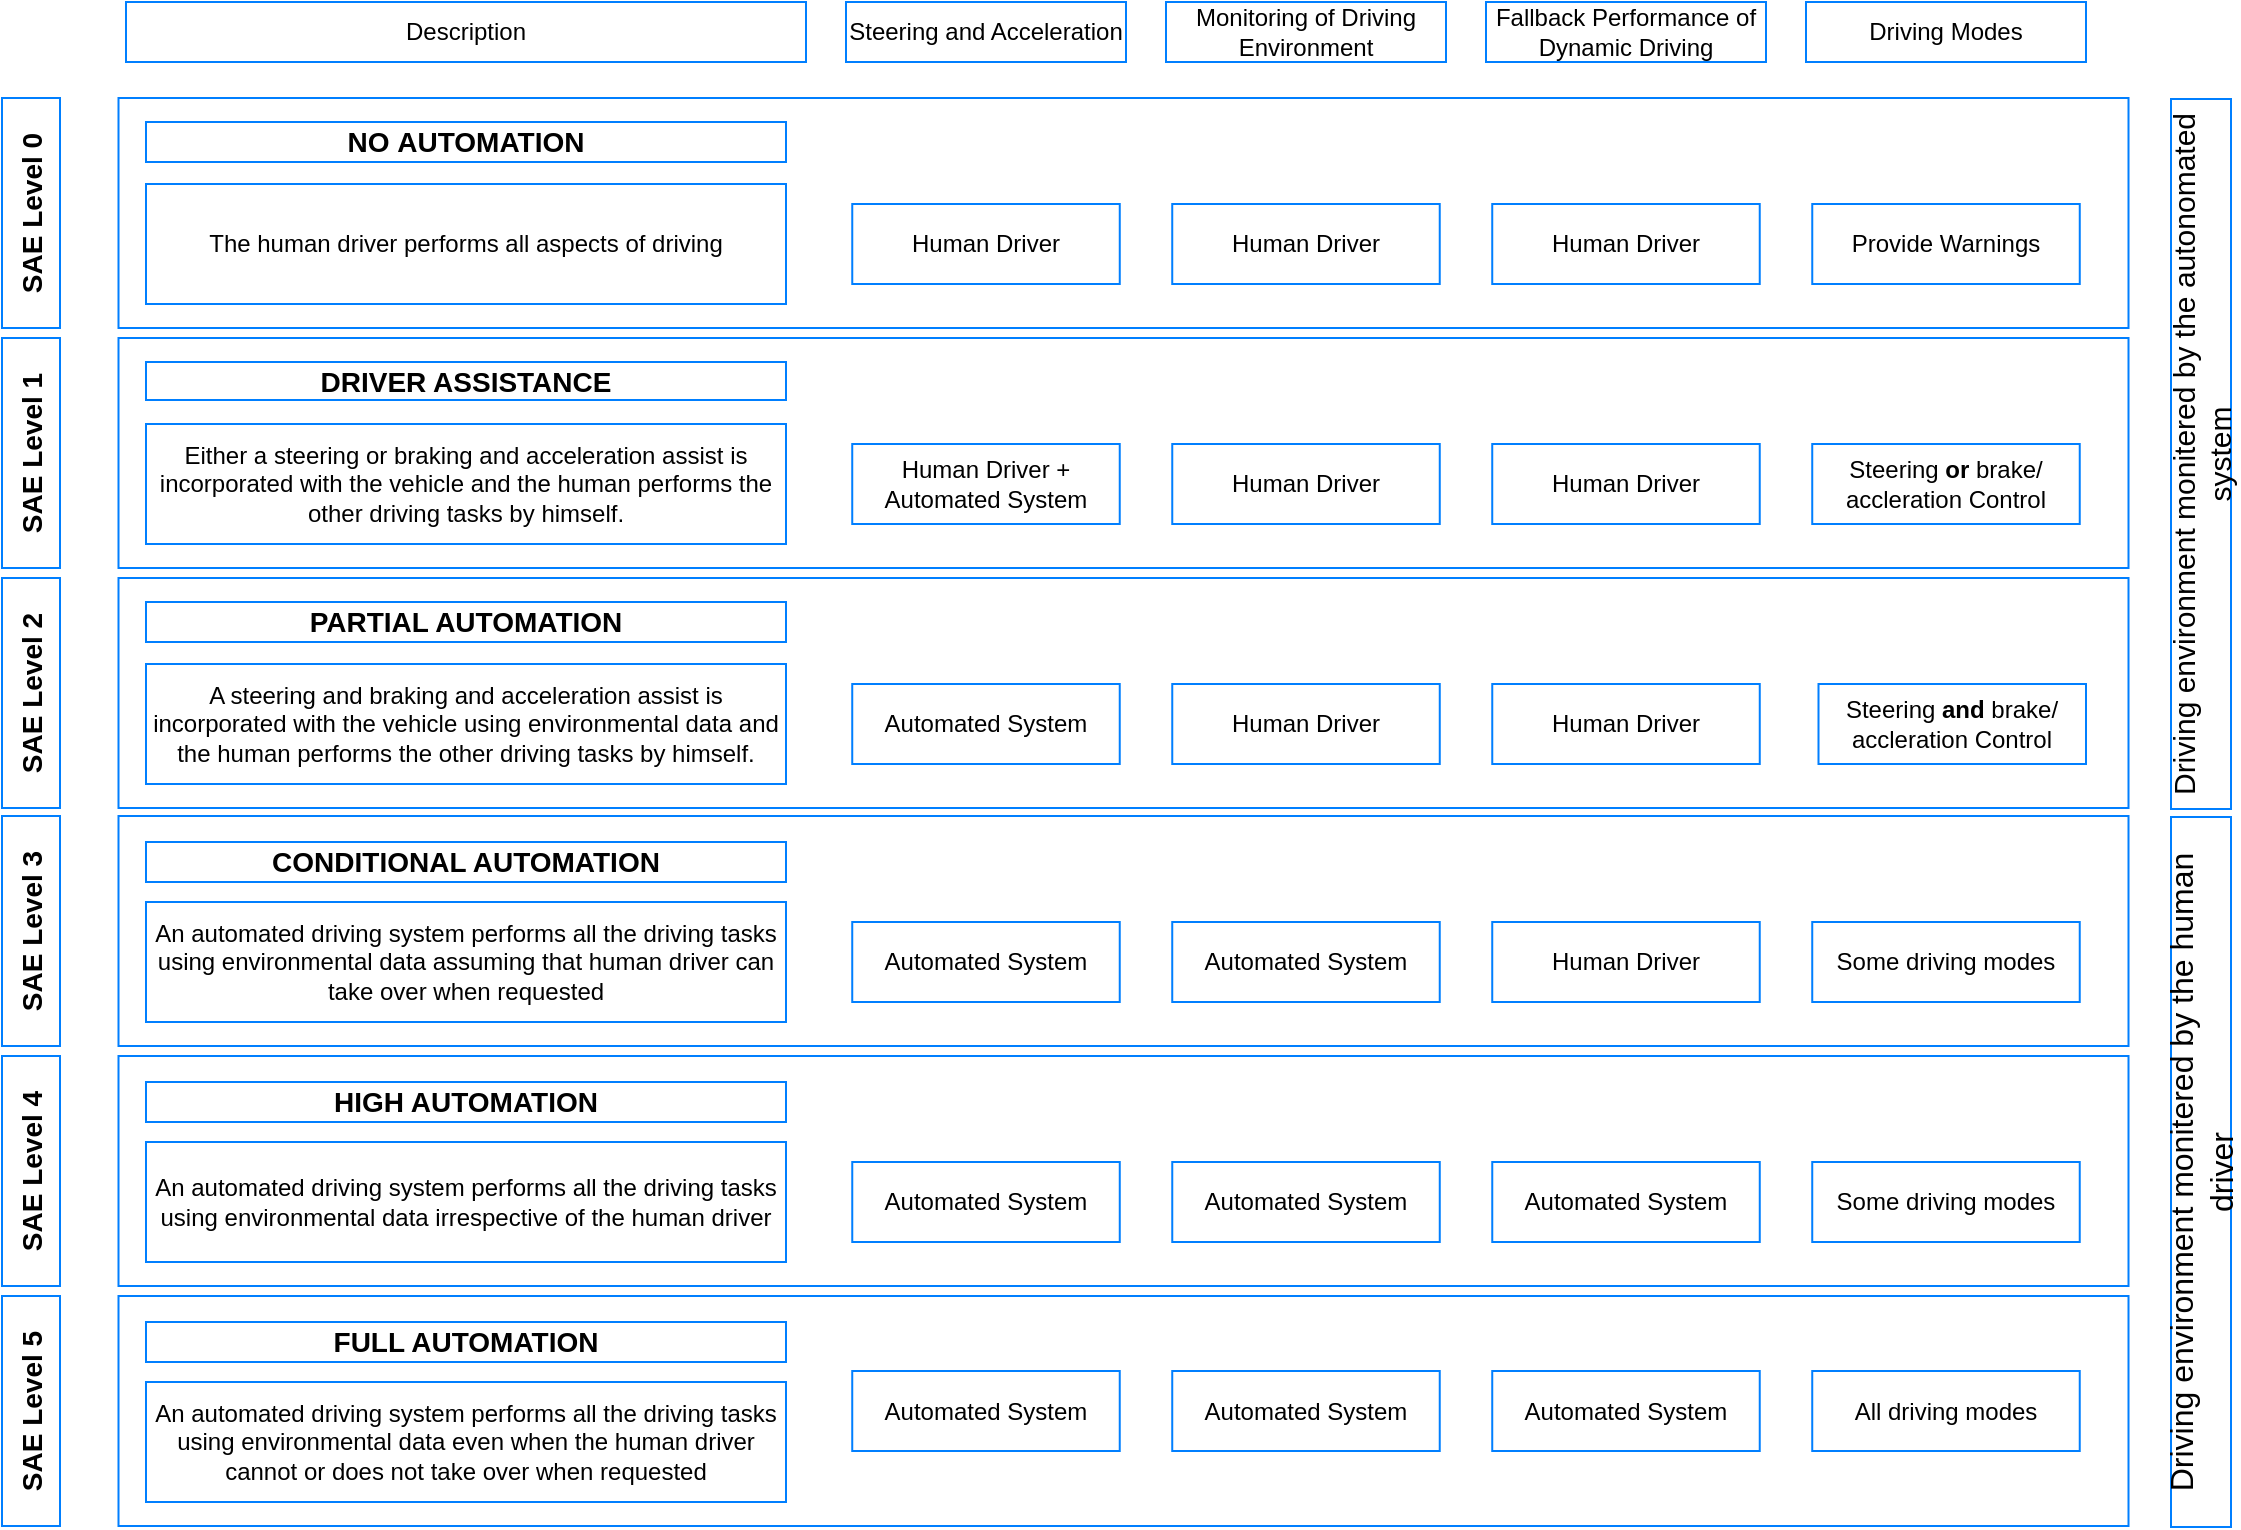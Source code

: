<mxfile version="20.2.3" type="device" pages="2"><diagram id="Iwc4anT9Prc9AWTUPJkm" name="Page-1"><mxGraphModel dx="1318" dy="-219" grid="1" gridSize="10" guides="1" tooltips="1" connect="1" arrows="1" fold="1" page="1" pageScale="1" pageWidth="850" pageHeight="1100" math="0" shadow="0"><root><mxCell id="0"/><mxCell id="1" parent="0"/><mxCell id="2W27AQRd_PUc8m5v89Cc-66" value="" style="rounded=0;whiteSpace=wrap;html=1;rotation=-90;fillColor=none;strokeColor=#007FFF;" parent="1" vertex="1"><mxGeometry x="591.25" y="1692" width="115" height="1005" as="geometry"/></mxCell><mxCell id="2W27AQRd_PUc8m5v89Cc-65" value="" style="rounded=0;whiteSpace=wrap;html=1;rotation=-90;fillColor=none;strokeColor=#007FFF;" parent="1" vertex="1"><mxGeometry x="591.25" y="1572" width="115" height="1005" as="geometry"/></mxCell><mxCell id="2W27AQRd_PUc8m5v89Cc-64" value="" style="rounded=0;whiteSpace=wrap;html=1;rotation=-90;fillColor=none;strokeColor=#007FFF;" parent="1" vertex="1"><mxGeometry x="591.25" y="1452" width="115" height="1005" as="geometry"/></mxCell><mxCell id="2W27AQRd_PUc8m5v89Cc-63" value="" style="rounded=0;whiteSpace=wrap;html=1;rotation=-90;fillColor=none;strokeColor=#007FFF;" parent="1" vertex="1"><mxGeometry x="591.25" y="1333" width="115" height="1005" as="geometry"/></mxCell><mxCell id="2W27AQRd_PUc8m5v89Cc-62" value="" style="rounded=0;whiteSpace=wrap;html=1;rotation=-90;fillColor=none;strokeColor=#007FFF;" parent="1" vertex="1"><mxGeometry x="591.25" y="1213" width="115" height="1005" as="geometry"/></mxCell><mxCell id="2W27AQRd_PUc8m5v89Cc-61" value="" style="rounded=0;whiteSpace=wrap;html=1;rotation=-90;fillColor=none;strokeColor=#007FFF;" parent="1" vertex="1"><mxGeometry x="591.25" y="1093" width="115" height="1005" as="geometry"/></mxCell><mxCell id="2W27AQRd_PUc8m5v89Cc-1" value="&lt;font style=&quot;font-size: 16px&quot;&gt;Driving environment monitered by the human driver&lt;/font&gt;" style="rounded=0;whiteSpace=wrap;html=1;rotation=-90;gradientColor=#ffa500;fillColor=none;strokeColor=#007FFF;" parent="1" vertex="1"><mxGeometry x="1010" y="2060" width="355" height="30" as="geometry"/></mxCell><mxCell id="2W27AQRd_PUc8m5v89Cc-2" value="&lt;font style=&quot;font-size: 15px&quot;&gt;Driving environment monitered by the autonomated system&lt;/font&gt;" style="rounded=0;whiteSpace=wrap;html=1;rotation=-90;gradientColor=#7ea6e0;fillColor=none;strokeColor=#007FFF;" parent="1" vertex="1"><mxGeometry x="1010" y="1701" width="355" height="30" as="geometry"/></mxCell><mxCell id="2W27AQRd_PUc8m5v89Cc-3" value="&lt;font style=&quot;font-size: 14px&quot;&gt;&lt;b&gt;SAE Level 0&lt;/b&gt;&lt;/font&gt;" style="rounded=0;whiteSpace=wrap;html=1;rotation=-90;fillColor=none;strokeColor=#007FFF;" parent="1" vertex="1"><mxGeometry x="45.0" y="1581" width="115" height="29" as="geometry"/></mxCell><mxCell id="2W27AQRd_PUc8m5v89Cc-15" value="Steering and Acceleration" style="rounded=0;whiteSpace=wrap;html=1;gradientColor=#ffd966;fillColor=none;strokeColor=#007FFF;" parent="1" vertex="1"><mxGeometry x="510" y="1490" width="140" height="30" as="geometry"/></mxCell><mxCell id="2W27AQRd_PUc8m5v89Cc-16" value="Monitoring of Driving Environment" style="rounded=0;whiteSpace=wrap;html=1;fillColor=none;strokeColor=#007FFF;" parent="1" vertex="1"><mxGeometry x="670" y="1490" width="140" height="30" as="geometry"/></mxCell><mxCell id="2W27AQRd_PUc8m5v89Cc-17" value="Fallback Performance of Dynamic Driving" style="rounded=0;whiteSpace=wrap;html=1;fillColor=none;strokeColor=#007FFF;" parent="1" vertex="1"><mxGeometry x="830" y="1490" width="140" height="30" as="geometry"/></mxCell><mxCell id="2W27AQRd_PUc8m5v89Cc-18" value="Driving Modes" style="rounded=0;whiteSpace=wrap;html=1;fillColor=none;strokeColor=#007FFF;" parent="1" vertex="1"><mxGeometry x="990" y="1490" width="140" height="30" as="geometry"/></mxCell><mxCell id="2W27AQRd_PUc8m5v89Cc-19" value="&lt;p style=&quot;font-size: 14px&quot;&gt;&lt;font style=&quot;font-size: 14px&quot;&gt;&lt;b&gt;NO&amp;nbsp;&lt;/b&gt;&lt;/font&gt;&lt;font style=&quot;font-size: 14px&quot;&gt;&lt;b&gt;AUTOMATION&lt;/b&gt;&lt;/font&gt;&lt;/p&gt;" style="rounded=0;whiteSpace=wrap;html=1;rotation=0;align=center;fillColor=none;strokeColor=#007FFF;" parent="1" vertex="1"><mxGeometry x="160" y="1550" width="320" height="20" as="geometry"/></mxCell><mxCell id="2W27AQRd_PUc8m5v89Cc-20" value="&lt;p&gt;&lt;span style=&quot;font-size: 14px&quot;&gt;&lt;b&gt;DRIVER ASSISTANCE&lt;/b&gt;&lt;/span&gt;&lt;/p&gt;" style="rounded=0;whiteSpace=wrap;html=1;rotation=0;fillColor=none;strokeColor=#007FFF;" parent="1" vertex="1"><mxGeometry x="160" y="1670" width="320" height="19" as="geometry"/></mxCell><mxCell id="2W27AQRd_PUc8m5v89Cc-21" value="&lt;p&gt;&lt;span style=&quot;font-size: 14px&quot;&gt;&lt;b&gt;PARTIAL AUTOMATION&lt;/b&gt;&lt;/span&gt;&lt;/p&gt;" style="rounded=0;whiteSpace=wrap;html=1;rotation=0;fillColor=none;strokeColor=#007FFF;" parent="1" vertex="1"><mxGeometry x="160" y="1790" width="320" height="20" as="geometry"/></mxCell><mxCell id="2W27AQRd_PUc8m5v89Cc-22" value="&lt;p&gt;&lt;span style=&quot;font-size: 14px&quot;&gt;&lt;b&gt;CONDITIONAL AUTOMATION&lt;/b&gt;&lt;/span&gt;&lt;/p&gt;" style="rounded=0;whiteSpace=wrap;html=1;rotation=0;fillColor=none;strokeColor=#007FFF;" parent="1" vertex="1"><mxGeometry x="160" y="1910" width="320" height="20" as="geometry"/></mxCell><mxCell id="2W27AQRd_PUc8m5v89Cc-23" value="&lt;p&gt;&lt;span style=&quot;font-size: 14px&quot;&gt;&lt;b&gt;HIGH AUTOMATION&lt;/b&gt;&lt;/span&gt;&lt;/p&gt;" style="rounded=0;whiteSpace=wrap;html=1;rotation=0;fillColor=none;strokeColor=#007FFF;" parent="1" vertex="1"><mxGeometry x="160" y="2030" width="320" height="20" as="geometry"/></mxCell><mxCell id="2W27AQRd_PUc8m5v89Cc-24" value="&lt;p&gt;&lt;span style=&quot;font-size: 14px&quot;&gt;&lt;b&gt;FULL AUTOMATION&lt;/b&gt;&lt;/span&gt;&lt;/p&gt;" style="rounded=0;whiteSpace=wrap;html=1;rotation=0;fillColor=none;strokeColor=#007FFF;" parent="1" vertex="1"><mxGeometry x="160" y="2150" width="320" height="20" as="geometry"/></mxCell><mxCell id="2W27AQRd_PUc8m5v89Cc-25" value="The human driver performs all aspects of driving" style="rounded=0;whiteSpace=wrap;html=1;fillColor=none;strokeColor=#007FFF;" parent="1" vertex="1"><mxGeometry x="160" y="1581" width="320" height="60" as="geometry"/></mxCell><mxCell id="2W27AQRd_PUc8m5v89Cc-26" value="Either a steering or braking and acceleration assist is incorporated with the vehicle and the human performs the other driving tasks by himself.&lt;span style=&quot;color: rgba(0 , 0 , 0 , 0) ; font-family: monospace ; font-size: 0px&quot;&gt;%3CmxGraphModel%3E%3Croot%3E%3CmxCell%20id%3D%220%22%2F%3E%3CmxCell%20id%3D%221%22%20parent%3D%220%22%2F%3E%3CmxCell%20id%3D%222%22%20value%3D%22The%20human%20driver%20performs%20all%20aspects%20of%20driving%22%20style%3D%22rounded%3D0%3BwhiteSpace%3Dwrap%3Bhtml%3D1%3B%22%20vertex%3D%221%22%20parent%3D%221%22%3E%3CmxGeometry%20x%3D%22352.5%22%20y%3D%22300%22%20width%3D%22125%22%20height%3D%22130%22%20as%3D%22geometry%22%2F%3E%3C%2FmxCell%3E%3C%2Froot%3E%3C%2FmxGraphModel%3E&lt;/span&gt;" style="rounded=0;whiteSpace=wrap;html=1;fillColor=none;strokeColor=#007FFF;" parent="1" vertex="1"><mxGeometry x="160" y="1701" width="320" height="60" as="geometry"/></mxCell><mxCell id="2W27AQRd_PUc8m5v89Cc-27" value="&lt;span&gt;A steering and braking and acceleration assist is incorporated with the vehicle using environmental data and the human performs the other driving tasks by himself.&lt;/span&gt;&lt;span style=&quot;color: rgba(0 , 0 , 0 , 0) ; font-family: monospace ; font-size: 0px&quot;&gt;%3CmxGraphModel%3E%3Croot%3E%3CmxCell%20id%3D%220%22%2F%3E%3CmxCell%20id%3D%221%22%20parent%3D%220%22%2F%3E%3CmxCell%20id%3D%222%22%20value%3D%22The%20human%20driver%20performs%20all%20aspects%20of%20driving%22%20style%3D%22rounded%3D0%3BwhiteSpace%3Dwrap%3Bhtml%3D1%3B%22%20vertex%3D%221%22%20parent%3D%221%22%3E%3CmxGeometry%20x%3D%22352.5%22%20y%3D%22300%22%20width%3D%22125%22%20height%3D%22130%22%20as%3D%22geometry%22%2F%3E%3C%2FmxCell%3E%3C%2Froot%3E%3C%2FmxGraphModel%3E&lt;/span&gt;" style="rounded=0;whiteSpace=wrap;html=1;fillColor=none;strokeColor=#007FFF;" parent="1" vertex="1"><mxGeometry x="160" y="1821" width="320" height="60" as="geometry"/></mxCell><mxCell id="2W27AQRd_PUc8m5v89Cc-28" value="An automated driving system performs all the driving tasks using environmental data assuming that human driver can take over when requested" style="rounded=0;whiteSpace=wrap;html=1;align=center;fillColor=none;strokeColor=#007FFF;" parent="1" vertex="1"><mxGeometry x="160" y="1940" width="320" height="60" as="geometry"/></mxCell><mxCell id="2W27AQRd_PUc8m5v89Cc-29" value="An automated driving system performs all the driving tasks using environmental data even when the human driver cannot or does not take over when requested" style="rounded=0;whiteSpace=wrap;html=1;align=center;fillColor=none;strokeColor=#007FFF;" parent="1" vertex="1"><mxGeometry x="160" y="2180" width="320" height="60" as="geometry"/></mxCell><mxCell id="2W27AQRd_PUc8m5v89Cc-30" value="An automated driving system performs all the driving tasks using environmental data irrespective of the human driver" style="rounded=0;whiteSpace=wrap;html=1;align=center;fillColor=none;strokeColor=#007FFF;" parent="1" vertex="1"><mxGeometry x="160" y="2060" width="320" height="60" as="geometry"/></mxCell><mxCell id="2W27AQRd_PUc8m5v89Cc-32" value="Human Driver" style="rounded=0;whiteSpace=wrap;html=1;fillColor=none;strokeColor=#007FFF;" parent="1" vertex="1"><mxGeometry x="673.12" y="1591" width="133.75" height="40" as="geometry"/></mxCell><mxCell id="2W27AQRd_PUc8m5v89Cc-33" value="Human Driver" style="rounded=0;whiteSpace=wrap;html=1;fillColor=none;strokeColor=#007FFF;" parent="1" vertex="1"><mxGeometry x="833.12" y="1591" width="133.75" height="40" as="geometry"/></mxCell><mxCell id="2W27AQRd_PUc8m5v89Cc-34" value="Provide Warnings" style="rounded=0;whiteSpace=wrap;html=1;fillColor=none;strokeColor=#007FFF;" parent="1" vertex="1"><mxGeometry x="993.13" y="1591" width="133.75" height="40" as="geometry"/></mxCell><mxCell id="2W27AQRd_PUc8m5v89Cc-35" value="Human Driver + Automated System" style="rounded=0;whiteSpace=wrap;html=1;fillColor=none;strokeColor=#007FFF;" parent="1" vertex="1"><mxGeometry x="513.12" y="1711" width="133.75" height="40" as="geometry"/></mxCell><mxCell id="2W27AQRd_PUc8m5v89Cc-36" value="Human Driver" style="rounded=0;whiteSpace=wrap;html=1;fillColor=none;strokeColor=#007FFF;" parent="1" vertex="1"><mxGeometry x="673.13" y="1711" width="133.75" height="40" as="geometry"/></mxCell><mxCell id="2W27AQRd_PUc8m5v89Cc-37" value="Human Driver" style="rounded=0;whiteSpace=wrap;html=1;fillColor=none;strokeColor=#007FFF;" parent="1" vertex="1"><mxGeometry x="833.12" y="1711" width="133.75" height="40" as="geometry"/></mxCell><mxCell id="2W27AQRd_PUc8m5v89Cc-38" value="Steering &lt;b&gt;or&lt;/b&gt;&amp;nbsp;brake/ accleration Control" style="rounded=0;whiteSpace=wrap;html=1;fillColor=none;strokeColor=#007FFF;" parent="1" vertex="1"><mxGeometry x="993.12" y="1711" width="133.75" height="40" as="geometry"/></mxCell><mxCell id="2W27AQRd_PUc8m5v89Cc-39" value="Automated System" style="rounded=0;whiteSpace=wrap;html=1;gradientColor=#97d077;fillColor=none;strokeColor=#007FFF;" parent="1" vertex="1"><mxGeometry x="513.12" y="1831" width="133.75" height="40" as="geometry"/></mxCell><mxCell id="2W27AQRd_PUc8m5v89Cc-40" value="Human Driver" style="rounded=0;whiteSpace=wrap;html=1;fillColor=none;strokeColor=#007FFF;" parent="1" vertex="1"><mxGeometry x="673.13" y="1831" width="133.75" height="40" as="geometry"/></mxCell><mxCell id="2W27AQRd_PUc8m5v89Cc-41" value="Human Driver" style="rounded=0;whiteSpace=wrap;html=1;fillColor=none;strokeColor=#007FFF;" parent="1" vertex="1"><mxGeometry x="833.13" y="1831" width="133.75" height="40" as="geometry"/></mxCell><mxCell id="2W27AQRd_PUc8m5v89Cc-42" value="Steering &lt;b&gt;and&lt;/b&gt;&amp;nbsp;brake/ accleration Control" style="rounded=0;whiteSpace=wrap;html=1;fillColor=none;strokeColor=#007FFF;" parent="1" vertex="1"><mxGeometry x="996.25" y="1831" width="133.75" height="40" as="geometry"/></mxCell><mxCell id="2W27AQRd_PUc8m5v89Cc-43" value="Automated System" style="rounded=0;whiteSpace=wrap;html=1;gradientColor=#97d077;fillColor=none;strokeColor=#007FFF;" parent="1" vertex="1"><mxGeometry x="673.12" y="1950" width="133.75" height="40" as="geometry"/></mxCell><mxCell id="2W27AQRd_PUc8m5v89Cc-44" value="Human Driver" style="rounded=0;whiteSpace=wrap;html=1;fillColor=none;strokeColor=#007FFF;" parent="1" vertex="1"><mxGeometry x="833.12" y="1950" width="133.75" height="40" as="geometry"/></mxCell><mxCell id="2W27AQRd_PUc8m5v89Cc-45" value="Some driving modes" style="rounded=0;whiteSpace=wrap;html=1;fillColor=none;strokeColor=#007FFF;" parent="1" vertex="1"><mxGeometry x="993.12" y="1950" width="133.75" height="40" as="geometry"/></mxCell><mxCell id="2W27AQRd_PUc8m5v89Cc-46" value="Automated System" style="rounded=0;whiteSpace=wrap;html=1;gradientColor=#97d077;fillColor=none;strokeColor=#007FFF;" parent="1" vertex="1"><mxGeometry x="673.13" y="2070" width="133.75" height="40" as="geometry"/></mxCell><mxCell id="2W27AQRd_PUc8m5v89Cc-47" value="Automated System" style="rounded=0;whiteSpace=wrap;html=1;gradientColor=#97d077;fillColor=none;strokeColor=#007FFF;" parent="1" vertex="1"><mxGeometry x="833.13" y="2070" width="133.75" height="40" as="geometry"/></mxCell><mxCell id="2W27AQRd_PUc8m5v89Cc-48" value="Some driving modes" style="rounded=0;whiteSpace=wrap;html=1;fillColor=none;strokeColor=#007FFF;" parent="1" vertex="1"><mxGeometry x="993.12" y="2070" width="133.75" height="40" as="geometry"/></mxCell><mxCell id="2W27AQRd_PUc8m5v89Cc-49" value="Automated System" style="rounded=0;whiteSpace=wrap;html=1;gradientColor=#97d077;fillColor=none;strokeColor=#007FFF;" parent="1" vertex="1"><mxGeometry x="833.12" y="2174.5" width="133.75" height="40" as="geometry"/></mxCell><mxCell id="2W27AQRd_PUc8m5v89Cc-50" value="All driving modes" style="rounded=0;whiteSpace=wrap;html=1;gradientColor=#97d077;fillColor=none;strokeColor=#007FFF;" parent="1" vertex="1"><mxGeometry x="993.12" y="2174.5" width="133.75" height="40" as="geometry"/></mxCell><mxCell id="2W27AQRd_PUc8m5v89Cc-51" value="Automated System" style="rounded=0;whiteSpace=wrap;html=1;gradientColor=#97d077;fillColor=none;strokeColor=#007FFF;" parent="1" vertex="1"><mxGeometry x="513.12" y="1950" width="133.75" height="40" as="geometry"/></mxCell><mxCell id="2W27AQRd_PUc8m5v89Cc-52" value="Automated System" style="rounded=0;whiteSpace=wrap;html=1;gradientColor=#97d077;fillColor=none;strokeColor=#007FFF;" parent="1" vertex="1"><mxGeometry x="513.13" y="2070" width="133.75" height="40" as="geometry"/></mxCell><mxCell id="2W27AQRd_PUc8m5v89Cc-53" value="Automated System" style="rounded=0;whiteSpace=wrap;html=1;gradientColor=#97d077;fillColor=none;strokeColor=#007FFF;" parent="1" vertex="1"><mxGeometry x="513.12" y="2174.5" width="133.75" height="40" as="geometry"/></mxCell><mxCell id="2W27AQRd_PUc8m5v89Cc-54" value="Automated System" style="rounded=0;whiteSpace=wrap;html=1;gradientColor=#97d077;gradientDirection=east;fillColor=none;strokeColor=#007FFF;" parent="1" vertex="1"><mxGeometry x="673.12" y="2174.5" width="133.75" height="40" as="geometry"/></mxCell><mxCell id="2W27AQRd_PUc8m5v89Cc-55" value="Human Driver" style="rounded=0;whiteSpace=wrap;html=1;fillColor=none;strokeColor=#007FFF;" parent="1" vertex="1"><mxGeometry x="513.13" y="1591" width="133.75" height="40" as="geometry"/></mxCell><mxCell id="2W27AQRd_PUc8m5v89Cc-56" value="&lt;font style=&quot;font-size: 14px&quot;&gt;&lt;b&gt;SAE Level 1&lt;/b&gt;&lt;/font&gt;" style="rounded=0;whiteSpace=wrap;html=1;rotation=-90;fillColor=none;strokeColor=#007FFF;" parent="1" vertex="1"><mxGeometry x="45.0" y="1701" width="115" height="29" as="geometry"/></mxCell><mxCell id="2W27AQRd_PUc8m5v89Cc-57" value="&lt;font style=&quot;font-size: 14px&quot;&gt;&lt;b&gt;SAE Level 2&lt;/b&gt;&lt;/font&gt;" style="rounded=0;whiteSpace=wrap;html=1;rotation=-90;fillColor=none;strokeColor=#007FFF;" parent="1" vertex="1"><mxGeometry x="45.0" y="1821" width="115" height="29" as="geometry"/></mxCell><mxCell id="2W27AQRd_PUc8m5v89Cc-58" value="&lt;font style=&quot;font-size: 14px&quot;&gt;&lt;b&gt;SAE Level 3&lt;/b&gt;&lt;/font&gt;" style="rounded=0;whiteSpace=wrap;html=1;rotation=-90;fillColor=none;strokeColor=#007FFF;" parent="1" vertex="1"><mxGeometry x="45.0" y="1940" width="115" height="29" as="geometry"/></mxCell><mxCell id="2W27AQRd_PUc8m5v89Cc-59" value="&lt;font style=&quot;font-size: 14px&quot;&gt;&lt;b&gt;SAE Level 4&lt;/b&gt;&lt;/font&gt;" style="rounded=0;whiteSpace=wrap;html=1;rotation=-90;fillColor=none;strokeColor=#007FFF;" parent="1" vertex="1"><mxGeometry x="45.0" y="2060" width="115" height="29" as="geometry"/></mxCell><mxCell id="2W27AQRd_PUc8m5v89Cc-60" value="&lt;font style=&quot;font-size: 14px&quot;&gt;&lt;b&gt;SAE Level 5&lt;/b&gt;&lt;/font&gt;" style="rounded=0;whiteSpace=wrap;html=1;rotation=-90;fillColor=none;strokeColor=#007FFF;" parent="1" vertex="1"><mxGeometry x="45.0" y="2180" width="115" height="29" as="geometry"/></mxCell><mxCell id="2W27AQRd_PUc8m5v89Cc-68" value="Description" style="rounded=0;whiteSpace=wrap;html=1;gradientColor=#ffd966;fillColor=none;strokeColor=#007FFF;" parent="1" vertex="1"><mxGeometry x="150" y="1490" width="340" height="30" as="geometry"/></mxCell></root></mxGraphModel></diagram><diagram id="zXqpPF_3UeG4_ZeERS5P" name="Page-2"><mxGraphModel dx="1038" dy="647" grid="1" gridSize="10" guides="1" tooltips="1" connect="1" arrows="1" fold="1" page="1" pageScale="1" pageWidth="850" pageHeight="1100" math="0" shadow="0"><root><mxCell id="gIElxwVmCtbP_pErTCl0-0"/><mxCell id="gIElxwVmCtbP_pErTCl0-1" parent="gIElxwVmCtbP_pErTCl0-0"/><mxCell id="gIElxwVmCtbP_pErTCl0-2" value="&lt;font style=&quot;font-size: 16px&quot;&gt;Driving environment monitered by the human driver&lt;/font&gt;" style="rounded=0;whiteSpace=wrap;html=1;rotation=0;gradientColor=#ffa500;fillColor=none;strokeColor=#3399FF;" vertex="1" parent="gIElxwVmCtbP_pErTCl0-1"><mxGeometry x="338.07" y="680" width="510" height="30" as="geometry"/></mxCell><mxCell id="gIElxwVmCtbP_pErTCl0-3" value="&lt;font style=&quot;font-size: 15px&quot;&gt;Driving environment monitered by the autonomated system&lt;/font&gt;" style="rounded=0;whiteSpace=wrap;html=1;rotation=0;gradientColor=#7ea6e0;fillColor=none;strokeColor=#3399FF;" vertex="1" parent="gIElxwVmCtbP_pErTCl0-1"><mxGeometry x="879.57" y="680" width="510" height="30" as="geometry"/></mxCell><mxCell id="gIElxwVmCtbP_pErTCl0-4" value="&lt;font style=&quot;font-size: 14px&quot;&gt;&lt;b&gt;SAE Level 0&lt;/b&gt;&lt;/font&gt;" style="rounded=0;whiteSpace=wrap;html=1;rotation=0;strokeColor=#3399FF;" vertex="1" parent="gIElxwVmCtbP_pErTCl0-1"><mxGeometry x="340" y="180" width="150" height="29" as="geometry"/></mxCell><mxCell id="gIElxwVmCtbP_pErTCl0-5" value="" style="rounded=0;whiteSpace=wrap;html=1;align=left;fillColor=none;strokeColor=#3399FF;" vertex="1" parent="gIElxwVmCtbP_pErTCl0-1"><mxGeometry x="340" y="230" width="150" height="440" as="geometry"/></mxCell><mxCell id="gIElxwVmCtbP_pErTCl0-6" value="&lt;font style=&quot;font-size: 14px&quot;&gt;&lt;b&gt;SAE Level 1&lt;/b&gt;&lt;/font&gt;" style="rounded=0;whiteSpace=wrap;html=1;rotation=0;strokeColor=#3399FF;" vertex="1" parent="gIElxwVmCtbP_pErTCl0-1"><mxGeometry x="520" y="180" width="150" height="29" as="geometry"/></mxCell><mxCell id="gIElxwVmCtbP_pErTCl0-7" value="" style="rounded=0;whiteSpace=wrap;html=1;fontColor=#333333;fillColor=none;strokeColor=#3399FF;" vertex="1" parent="gIElxwVmCtbP_pErTCl0-1"><mxGeometry x="520" y="230" width="149" height="440" as="geometry"/></mxCell><mxCell id="gIElxwVmCtbP_pErTCl0-8" value="&lt;font style=&quot;font-size: 14px&quot;&gt;&lt;b&gt;SAE Level 2&lt;/b&gt;&lt;/font&gt;" style="rounded=0;whiteSpace=wrap;html=1;rotation=0;strokeColor=#3399FF;" vertex="1" parent="gIElxwVmCtbP_pErTCl0-1"><mxGeometry x="700" y="180" width="150" height="29" as="geometry"/></mxCell><mxCell id="gIElxwVmCtbP_pErTCl0-9" value="" style="rounded=0;whiteSpace=wrap;html=1;fillColor=none;strokeColor=#3399FF;" vertex="1" parent="gIElxwVmCtbP_pErTCl0-1"><mxGeometry x="700" y="230" width="149" height="440" as="geometry"/></mxCell><mxCell id="gIElxwVmCtbP_pErTCl0-10" value="&lt;font style=&quot;font-size: 14px&quot;&gt;&lt;b&gt;SAE Level 3&lt;/b&gt;&lt;/font&gt;" style="rounded=0;whiteSpace=wrap;html=1;rotation=0;strokeColor=#3399FF;" vertex="1" parent="gIElxwVmCtbP_pErTCl0-1"><mxGeometry x="880" y="180" width="150" height="29" as="geometry"/></mxCell><mxCell id="gIElxwVmCtbP_pErTCl0-11" value="" style="rounded=0;whiteSpace=wrap;html=1;fillColor=none;strokeColor=#3399FF;" vertex="1" parent="gIElxwVmCtbP_pErTCl0-1"><mxGeometry x="881" y="230" width="149" height="440" as="geometry"/></mxCell><mxCell id="gIElxwVmCtbP_pErTCl0-12" value="&lt;font style=&quot;font-size: 14px&quot;&gt;&lt;b&gt;SAE Level 4&lt;/b&gt;&lt;/font&gt;" style="rounded=0;whiteSpace=wrap;html=1;rotation=0;strokeColor=#3399FF;" vertex="1" parent="gIElxwVmCtbP_pErTCl0-1"><mxGeometry x="1060" y="180" width="150" height="29" as="geometry"/></mxCell><mxCell id="gIElxwVmCtbP_pErTCl0-13" value="" style="rounded=0;whiteSpace=wrap;html=1;fillColor=none;strokeColor=#3399FF;" vertex="1" parent="gIElxwVmCtbP_pErTCl0-1"><mxGeometry x="1061" y="230" width="149" height="440" as="geometry"/></mxCell><mxCell id="gIElxwVmCtbP_pErTCl0-14" value="&lt;font style=&quot;font-size: 14px&quot;&gt;&lt;b&gt;SAE Level 5&lt;/b&gt;&lt;/font&gt;" style="rounded=0;whiteSpace=wrap;html=1;rotation=0;strokeColor=#3399FF;" vertex="1" parent="gIElxwVmCtbP_pErTCl0-1"><mxGeometry x="1240" y="180" width="150" height="29" as="geometry"/></mxCell><mxCell id="gIElxwVmCtbP_pErTCl0-15" value="" style="rounded=0;whiteSpace=wrap;html=1;fillColor=none;strokeColor=#3399FF;" vertex="1" parent="gIElxwVmCtbP_pErTCl0-1"><mxGeometry x="1241" y="230" width="149" height="440" as="geometry"/></mxCell><mxCell id="gIElxwVmCtbP_pErTCl0-16" value="Steering and Acceleration" style="rounded=0;whiteSpace=wrap;html=1;gradientColor=#ffd966;fillColor=none;strokeColor=#3399FF;" vertex="1" parent="gIElxwVmCtbP_pErTCl0-1"><mxGeometry x="140" y="440" width="190" height="40" as="geometry"/></mxCell><mxCell id="gIElxwVmCtbP_pErTCl0-17" value="Monitoring of Driving Environment" style="rounded=0;whiteSpace=wrap;html=1;fillColor=none;strokeColor=#3399FF;" vertex="1" parent="gIElxwVmCtbP_pErTCl0-1"><mxGeometry x="140" y="500" width="190" height="40" as="geometry"/></mxCell><mxCell id="gIElxwVmCtbP_pErTCl0-18" value="Fallback Performance of Dynamic Driving" style="rounded=0;whiteSpace=wrap;html=1;fillColor=none;strokeColor=#3399FF;" vertex="1" parent="gIElxwVmCtbP_pErTCl0-1"><mxGeometry x="140" y="560" width="190" height="40" as="geometry"/></mxCell><mxCell id="gIElxwVmCtbP_pErTCl0-19" value="Driving Modes" style="rounded=0;whiteSpace=wrap;html=1;fillColor=none;strokeColor=#3399FF;" vertex="1" parent="gIElxwVmCtbP_pErTCl0-1"><mxGeometry x="140" y="620" width="190" height="40" as="geometry"/></mxCell><mxCell id="gIElxwVmCtbP_pErTCl0-20" value="&lt;p style=&quot;font-size: 14px&quot;&gt;&lt;font style=&quot;font-size: 14px&quot;&gt;&lt;b&gt;NO&amp;nbsp;&lt;br&gt;&lt;/b&gt;&lt;/font&gt;&lt;font style=&quot;font-size: 14px&quot;&gt;&lt;b&gt;AUTOMATION&lt;/b&gt;&lt;/font&gt;&lt;/p&gt;" style="rounded=0;whiteSpace=wrap;html=1;rotation=0;strokeColor=none;align=center;fillColor=none;" vertex="1" parent="gIElxwVmCtbP_pErTCl0-1"><mxGeometry x="350" y="230" width="130" height="50" as="geometry"/></mxCell><mxCell id="gIElxwVmCtbP_pErTCl0-21" value="&lt;p&gt;&lt;span style=&quot;font-size: 14px&quot;&gt;&lt;b&gt;DRIVER ASSISTANCE&lt;/b&gt;&lt;/span&gt;&lt;/p&gt;" style="rounded=0;whiteSpace=wrap;html=1;rotation=0;strokeColor=none;fillColor=none;" vertex="1" parent="gIElxwVmCtbP_pErTCl0-1"><mxGeometry x="530" y="230" width="130" height="50" as="geometry"/></mxCell><mxCell id="gIElxwVmCtbP_pErTCl0-22" value="&lt;p&gt;&lt;span style=&quot;font-size: 14px&quot;&gt;&lt;b&gt;PARTIAL AUTOMATION&lt;/b&gt;&lt;/span&gt;&lt;/p&gt;" style="rounded=0;whiteSpace=wrap;html=1;rotation=0;strokeColor=none;fillColor=none;" vertex="1" parent="gIElxwVmCtbP_pErTCl0-1"><mxGeometry x="709.5" y="230" width="130" height="50" as="geometry"/></mxCell><mxCell id="gIElxwVmCtbP_pErTCl0-23" value="&lt;p&gt;&lt;span style=&quot;font-size: 14px&quot;&gt;&lt;b&gt;CONDITIONAL AUTOMATION&lt;/b&gt;&lt;/span&gt;&lt;/p&gt;" style="rounded=0;whiteSpace=wrap;html=1;rotation=0;strokeColor=none;fillColor=none;" vertex="1" parent="gIElxwVmCtbP_pErTCl0-1"><mxGeometry x="890.5" y="230" width="130" height="50" as="geometry"/></mxCell><mxCell id="gIElxwVmCtbP_pErTCl0-24" value="&lt;p&gt;&lt;span style=&quot;font-size: 14px&quot;&gt;&lt;b&gt;HIGH AUTOMATION&lt;/b&gt;&lt;/span&gt;&lt;/p&gt;" style="rounded=0;whiteSpace=wrap;html=1;rotation=0;strokeColor=none;fillColor=none;" vertex="1" parent="gIElxwVmCtbP_pErTCl0-1"><mxGeometry x="1070" y="230" width="130" height="50" as="geometry"/></mxCell><mxCell id="gIElxwVmCtbP_pErTCl0-25" value="&lt;p&gt;&lt;span style=&quot;font-size: 14px&quot;&gt;&lt;b&gt;FULL AUTOMATION&lt;/b&gt;&lt;/span&gt;&lt;/p&gt;" style="rounded=0;whiteSpace=wrap;html=1;rotation=0;strokeColor=none;fillColor=none;" vertex="1" parent="gIElxwVmCtbP_pErTCl0-1"><mxGeometry x="1250.5" y="230" width="130" height="50" as="geometry"/></mxCell><mxCell id="gIElxwVmCtbP_pErTCl0-26" value="The human driver performs all aspects of driving" style="rounded=0;whiteSpace=wrap;html=1;strokeColor=none;fillColor=none;" vertex="1" parent="gIElxwVmCtbP_pErTCl0-1"><mxGeometry x="346.25" y="300" width="137.5" height="130" as="geometry"/></mxCell><mxCell id="gIElxwVmCtbP_pErTCl0-27" value="Either a steering or braking and acceleration assist is incorporated with the vehicle and the human performs the other driving tasks by himself.&lt;span style=&quot;color: rgba(0 , 0 , 0 , 0) ; font-family: monospace ; font-size: 0px&quot;&gt;%3CmxGraphModel%3E%3Croot%3E%3CmxCell%20id%3D%220%22%2F%3E%3CmxCell%20id%3D%221%22%20parent%3D%220%22%2F%3E%3CmxCell%20id%3D%222%22%20value%3D%22The%20human%20driver%20performs%20all%20aspects%20of%20driving%22%20style%3D%22rounded%3D0%3BwhiteSpace%3Dwrap%3Bhtml%3D1%3B%22%20vertex%3D%221%22%20parent%3D%221%22%3E%3CmxGeometry%20x%3D%22352.5%22%20y%3D%22300%22%20width%3D%22125%22%20height%3D%22130%22%20as%3D%22geometry%22%2F%3E%3C%2FmxCell%3E%3C%2Froot%3E%3C%2FmxGraphModel%3E&lt;/span&gt;" style="rounded=0;whiteSpace=wrap;html=1;strokeColor=none;fillColor=none;" vertex="1" parent="gIElxwVmCtbP_pErTCl0-1"><mxGeometry x="526.5" y="300" width="137" height="130" as="geometry"/></mxCell><mxCell id="gIElxwVmCtbP_pErTCl0-28" value="&lt;span&gt;A steering and braking and acceleration assist is incorporated with the vehicle using environmental data and the human performs the other driving tasks by himself.&lt;/span&gt;&lt;span style=&quot;color: rgba(0 , 0 , 0 , 0) ; font-family: monospace ; font-size: 0px&quot;&gt;%3CmxGraphModel%3E%3Croot%3E%3CmxCell%20id%3D%220%22%2F%3E%3CmxCell%20id%3D%221%22%20parent%3D%220%22%2F%3E%3CmxCell%20id%3D%222%22%20value%3D%22The%20human%20driver%20performs%20all%20aspects%20of%20driving%22%20style%3D%22rounded%3D0%3BwhiteSpace%3Dwrap%3Bhtml%3D1%3B%22%20vertex%3D%221%22%20parent%3D%221%22%3E%3CmxGeometry%20x%3D%22352.5%22%20y%3D%22300%22%20width%3D%22125%22%20height%3D%22130%22%20as%3D%22geometry%22%2F%3E%3C%2FmxCell%3E%3C%2Froot%3E%3C%2FmxGraphModel%3E&lt;/span&gt;" style="rounded=0;whiteSpace=wrap;html=1;strokeColor=none;fillColor=none;" vertex="1" parent="gIElxwVmCtbP_pErTCl0-1"><mxGeometry x="706.25" y="300" width="137.5" height="130" as="geometry"/></mxCell><mxCell id="gIElxwVmCtbP_pErTCl0-29" value="An automated driving system performs all the driving tasks using environmental data assuming that human driver can take over when requested" style="rounded=0;whiteSpace=wrap;html=1;align=center;strokeColor=none;fillColor=none;" vertex="1" parent="gIElxwVmCtbP_pErTCl0-1"><mxGeometry x="886.5" y="300" width="138" height="130" as="geometry"/></mxCell><mxCell id="gIElxwVmCtbP_pErTCl0-30" value="An automated driving system performs all the driving tasks using environmental data even when the human driver cannot or does not take over when requested" style="rounded=0;whiteSpace=wrap;html=1;align=center;strokeColor=none;fillColor=none;" vertex="1" parent="gIElxwVmCtbP_pErTCl0-1"><mxGeometry x="1066.75" y="300" width="137.5" height="130" as="geometry"/></mxCell><mxCell id="gIElxwVmCtbP_pErTCl0-31" value="An automated driving system performs all the driving tasks using environmental data irrespective of the huamn driver" style="rounded=0;whiteSpace=wrap;html=1;align=center;strokeColor=none;fillColor=none;" vertex="1" parent="gIElxwVmCtbP_pErTCl0-1"><mxGeometry x="1246.5" y="300" width="138" height="130" as="geometry"/></mxCell><mxCell id="gIElxwVmCtbP_pErTCl0-32" value="Human Driver" style="rounded=0;whiteSpace=wrap;html=1;strokeColor=none;fillColor=none;" vertex="1" parent="gIElxwVmCtbP_pErTCl0-1"><mxGeometry x="348.13" y="440" width="133.75" height="40" as="geometry"/></mxCell><mxCell id="gIElxwVmCtbP_pErTCl0-33" value="Human Driver" style="rounded=0;whiteSpace=wrap;html=1;fillColor=none;strokeColor=#3399FF;" vertex="1" parent="gIElxwVmCtbP_pErTCl0-1"><mxGeometry x="348.12" y="500" width="133.75" height="40" as="geometry"/></mxCell><mxCell id="gIElxwVmCtbP_pErTCl0-34" value="Human Driver" style="rounded=0;whiteSpace=wrap;html=1;fillColor=none;strokeColor=#3399FF;" vertex="1" parent="gIElxwVmCtbP_pErTCl0-1"><mxGeometry x="348.13" y="560" width="133.75" height="40" as="geometry"/></mxCell><mxCell id="gIElxwVmCtbP_pErTCl0-35" value="Provide Warnings" style="rounded=0;whiteSpace=wrap;html=1;fillColor=none;strokeColor=#3399FF;" vertex="1" parent="gIElxwVmCtbP_pErTCl0-1"><mxGeometry x="346.25" y="620" width="133.75" height="40" as="geometry"/></mxCell><mxCell id="gIElxwVmCtbP_pErTCl0-36" value="Human Driver + Autonomated System" style="rounded=0;whiteSpace=wrap;html=1;fillColor=none;strokeColor=#3399FF;" vertex="1" parent="gIElxwVmCtbP_pErTCl0-1"><mxGeometry x="528.07" y="440" width="133.75" height="40" as="geometry"/></mxCell><mxCell id="gIElxwVmCtbP_pErTCl0-37" value="Human Driver" style="rounded=0;whiteSpace=wrap;html=1;fillColor=none;strokeColor=#3399FF;" vertex="1" parent="gIElxwVmCtbP_pErTCl0-1"><mxGeometry x="528.06" y="500" width="133.75" height="40" as="geometry"/></mxCell><mxCell id="gIElxwVmCtbP_pErTCl0-38" value="Human Driver" style="rounded=0;whiteSpace=wrap;html=1;fillColor=none;strokeColor=#3399FF;" vertex="1" parent="gIElxwVmCtbP_pErTCl0-1"><mxGeometry x="528.07" y="560" width="133.75" height="40" as="geometry"/></mxCell><mxCell id="gIElxwVmCtbP_pErTCl0-39" value="Steering &lt;b&gt;or&lt;/b&gt;&amp;nbsp;brake/ accleration Control" style="rounded=0;whiteSpace=wrap;html=1;fillColor=none;strokeColor=#3399FF;" vertex="1" parent="gIElxwVmCtbP_pErTCl0-1"><mxGeometry x="526.19" y="620" width="133.75" height="40" as="geometry"/></mxCell><mxCell id="gIElxwVmCtbP_pErTCl0-40" value="Autonomated System" style="rounded=0;whiteSpace=wrap;html=1;gradientColor=#97d077;fillColor=none;strokeColor=#3399FF;" vertex="1" parent="gIElxwVmCtbP_pErTCl0-1"><mxGeometry x="709.07" y="440" width="133.75" height="40" as="geometry"/></mxCell><mxCell id="gIElxwVmCtbP_pErTCl0-41" value="Human Driver" style="rounded=0;whiteSpace=wrap;html=1;fillColor=none;strokeColor=#3399FF;" vertex="1" parent="gIElxwVmCtbP_pErTCl0-1"><mxGeometry x="709.06" y="500" width="133.75" height="40" as="geometry"/></mxCell><mxCell id="gIElxwVmCtbP_pErTCl0-42" value="Human Driver" style="rounded=0;whiteSpace=wrap;html=1;fillColor=none;strokeColor=#3399FF;" vertex="1" parent="gIElxwVmCtbP_pErTCl0-1"><mxGeometry x="709.07" y="560" width="133.75" height="40" as="geometry"/></mxCell><mxCell id="gIElxwVmCtbP_pErTCl0-43" value="Steering &lt;b&gt;and&lt;/b&gt;&amp;nbsp;brake/ accleration Control" style="rounded=0;whiteSpace=wrap;html=1;fillColor=none;strokeColor=#3399FF;" vertex="1" parent="gIElxwVmCtbP_pErTCl0-1"><mxGeometry x="707.19" y="620" width="133.75" height="40" as="geometry"/></mxCell><mxCell id="gIElxwVmCtbP_pErTCl0-44" value="Autonomated System" style="rounded=0;whiteSpace=wrap;html=1;gradientColor=#97d077;fillColor=none;strokeColor=#3399FF;" vertex="1" parent="gIElxwVmCtbP_pErTCl0-1"><mxGeometry x="889.56" y="500" width="133.75" height="40" as="geometry"/></mxCell><mxCell id="gIElxwVmCtbP_pErTCl0-45" value="Human Driver" style="rounded=0;whiteSpace=wrap;html=1;fillColor=none;strokeColor=#3399FF;" vertex="1" parent="gIElxwVmCtbP_pErTCl0-1"><mxGeometry x="889.57" y="560" width="133.75" height="40" as="geometry"/></mxCell><mxCell id="gIElxwVmCtbP_pErTCl0-46" value="Some driving modes" style="rounded=0;whiteSpace=wrap;html=1;fillColor=none;strokeColor=#3399FF;" vertex="1" parent="gIElxwVmCtbP_pErTCl0-1"><mxGeometry x="887.69" y="620" width="133.75" height="40" as="geometry"/></mxCell><mxCell id="gIElxwVmCtbP_pErTCl0-47" value="Autonomated System" style="rounded=0;whiteSpace=wrap;html=1;gradientColor=#97d077;fillColor=none;strokeColor=#3399FF;" vertex="1" parent="gIElxwVmCtbP_pErTCl0-1"><mxGeometry x="1069.56" y="500" width="133.75" height="40" as="geometry"/></mxCell><mxCell id="gIElxwVmCtbP_pErTCl0-48" value="Autonomated System" style="rounded=0;whiteSpace=wrap;html=1;gradientColor=#97d077;fillColor=none;strokeColor=#3399FF;" vertex="1" parent="gIElxwVmCtbP_pErTCl0-1"><mxGeometry x="1069.57" y="560" width="133.75" height="40" as="geometry"/></mxCell><mxCell id="gIElxwVmCtbP_pErTCl0-49" value="Some driving modes" style="rounded=0;whiteSpace=wrap;html=1;fillColor=none;strokeColor=#3399FF;" vertex="1" parent="gIElxwVmCtbP_pErTCl0-1"><mxGeometry x="1067.69" y="620" width="133.75" height="40" as="geometry"/></mxCell><mxCell id="gIElxwVmCtbP_pErTCl0-50" value="Autonomated System" style="rounded=0;whiteSpace=wrap;html=1;gradientColor=#97d077;fillColor=none;strokeColor=#3399FF;" vertex="1" parent="gIElxwVmCtbP_pErTCl0-1"><mxGeometry x="1249.07" y="560" width="133.75" height="40" as="geometry"/></mxCell><mxCell id="gIElxwVmCtbP_pErTCl0-51" value="All driving modes" style="rounded=0;whiteSpace=wrap;html=1;gradientColor=#97d077;fillColor=none;strokeColor=#3399FF;" vertex="1" parent="gIElxwVmCtbP_pErTCl0-1"><mxGeometry x="1247.19" y="620" width="133.75" height="40" as="geometry"/></mxCell><mxCell id="gIElxwVmCtbP_pErTCl0-52" value="Autonomated System" style="rounded=0;whiteSpace=wrap;html=1;gradientColor=#97d077;fillColor=none;strokeColor=#3399FF;" vertex="1" parent="gIElxwVmCtbP_pErTCl0-1"><mxGeometry x="889.56" y="440" width="133.75" height="40" as="geometry"/></mxCell><mxCell id="gIElxwVmCtbP_pErTCl0-53" value="Autonomated System" style="rounded=0;whiteSpace=wrap;html=1;gradientColor=#97d077;fillColor=none;strokeColor=#3399FF;" vertex="1" parent="gIElxwVmCtbP_pErTCl0-1"><mxGeometry x="1069.56" y="440" width="133.75" height="40" as="geometry"/></mxCell><mxCell id="gIElxwVmCtbP_pErTCl0-54" value="Autonomated System" style="rounded=0;whiteSpace=wrap;html=1;gradientColor=#97d077;fillColor=none;strokeColor=#3399FF;" vertex="1" parent="gIElxwVmCtbP_pErTCl0-1"><mxGeometry x="1249.06" y="440" width="133.75" height="40" as="geometry"/></mxCell><mxCell id="gIElxwVmCtbP_pErTCl0-55" value="Autonomated System" style="rounded=0;whiteSpace=wrap;html=1;gradientColor=#97d077;gradientDirection=east;fillColor=none;strokeColor=#3399FF;" vertex="1" parent="gIElxwVmCtbP_pErTCl0-1"><mxGeometry x="1247.19" y="500" width="133.75" height="40" as="geometry"/></mxCell><mxCell id="gIElxwVmCtbP_pErTCl0-56" value="Human Driver" style="rounded=0;whiteSpace=wrap;html=1;fillColor=none;strokeColor=#3399FF;" vertex="1" parent="gIElxwVmCtbP_pErTCl0-1"><mxGeometry x="348.13" y="440" width="133.75" height="40" as="geometry"/></mxCell></root></mxGraphModel></diagram></mxfile>
